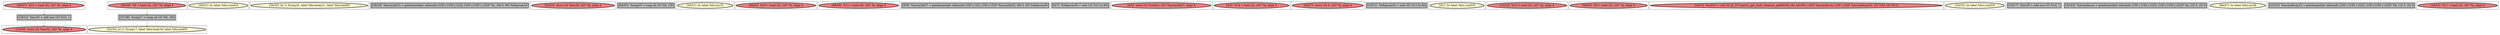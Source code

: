 
digraph G {



node2129->node2133 [style=dotted,color=forestgreen,label="T",fontcolor=forestgreen ]
node2135->node2145 [style=dotted,color=forestgreen,label="T",fontcolor=forestgreen ]
node2144->node2129 [style=dotted,color=forestgreen,label="T",fontcolor=forestgreen ]
node2145->node2147 [style=dotted,color=forestgreen,label="T",fontcolor=forestgreen ]


subgraph cluster27 {


node2147 [penwidth=3.0,fontsize=20,fillcolor=lemonchiffon,label="[32/33]  br i1 %cmp17, label %for.body18, label %for.end33",shape=ellipse,style=filled ]



}

subgraph cluster28 {


node2148 [penwidth=3.0,fontsize=20,fillcolor=lemonchiffon,label="[30/31]  br label %for.cond16",shape=ellipse,style=filled ]



}

subgraph cluster26 {


node2146 [penwidth=3.0,fontsize=20,fillcolor=lemonchiffon,label="[34/35]  br i1 %cmp20, label %for.body21, label %for.end30",shape=ellipse,style=filled ]



}

subgraph cluster29 {


node2149 [penwidth=3.0,fontsize=20,fillcolor=grey,label="[28/29]  %arrayidx25 = getelementptr inbounds [100 x [100 x i32]], [100 x [100 x i32]]* %c, i64 0, i64 %idxprom24",shape=rectangle,style=filled ]



}

subgraph cluster25 {


node2145 [penwidth=3.0,fontsize=20,fillcolor=grey,label="[37/38]  %cmp17 = icmp slt i32 %8, 100",shape=rectangle,style=filled ]



}

subgraph cluster24 {


node2144 [penwidth=3.0,fontsize=20,fillcolor=lightcoral,label="[56/57]  %15 = load i32, i32* %i, align 4",shape=ellipse,style=filled ]



}

subgraph cluster22 {


node2142 [penwidth=3.0,fontsize=20,fillcolor=lightcoral,label="[52/53]  store i32 %inc29, i32* %j, align 4",shape=ellipse,style=filled ]



}

subgraph cluster20 {


node2140 [penwidth=3.0,fontsize=20,fillcolor=grey,label="[44/45]  %cmp20 = icmp slt i32 %9, 100",shape=rectangle,style=filled ]



}

subgraph cluster18 {


node2138 [penwidth=3.0,fontsize=20,fillcolor=lemonchiffon,label="[50/51]  br label %for.inc31",shape=ellipse,style=filled ]



}

subgraph cluster16 {


node2136 [penwidth=3.0,fontsize=20,fillcolor=lightcoral,label="[40/41]  %10 = load i32, i32* %i, align 4",shape=ellipse,style=filled ]



}

subgraph cluster17 {


node2137 [penwidth=3.0,fontsize=20,fillcolor=lightcoral,label="[48/49]  %12 = load i32, i32* %i, align 4",shape=ellipse,style=filled ]



}

subgraph cluster4 {


node2124 [penwidth=3.0,fontsize=20,fillcolor=grey,label="[8/9]  %arrayidx27 = getelementptr inbounds [100 x i32], [100 x i32]* %arrayidx25, i64 0, i64 %idxprom26",shape=rectangle,style=filled ]



}

subgraph cluster3 {


node2123 [penwidth=3.0,fontsize=20,fillcolor=grey,label="[6/7]  %idxprom26 = sext i32 %13 to i64",shape=rectangle,style=filled ]



}

subgraph cluster2 {


node2122 [penwidth=3.0,fontsize=20,fillcolor=lightcoral,label="[4/5]  store i32 %call23, i32* %arrayidx27, align 4",shape=ellipse,style=filled ]



}

subgraph cluster1 {


node2121 [penwidth=3.0,fontsize=20,fillcolor=lightcoral,label="[2/3]  %14 = load i32, i32* %j, align 4",shape=ellipse,style=filled ]



}

subgraph cluster12 {


node2132 [penwidth=3.0,fontsize=20,fillcolor=lightcoral,label="[26/27]  store i32 0, i32* %j, align 4",shape=ellipse,style=filled ]



}

subgraph cluster5 {


node2125 [penwidth=3.0,fontsize=20,fillcolor=grey,label="[10/11]  %idxprom24 = sext i32 %12 to i64",shape=rectangle,style=filled ]



}

subgraph cluster0 {


node2120 [penwidth=3.0,fontsize=20,fillcolor=lemonchiffon,label="[0/1]  br label %for.cond19",shape=ellipse,style=filled ]



}

subgraph cluster6 {


node2126 [penwidth=3.0,fontsize=20,fillcolor=lightcoral,label="[12/13]  %13 = load i32, i32* %j, align 4",shape=ellipse,style=filled ]



}

subgraph cluster14 {


node2134 [penwidth=3.0,fontsize=20,fillcolor=lightcoral,label="[58/59]  %9 = load i32, i32* %j, align 4",shape=ellipse,style=filled ]



}

subgraph cluster7 {


node2127 [penwidth=3.0,fontsize=20,fillcolor=lightcoral,label="[14/15]  %call23 = call i32 @_Z27matrix_get_mult_element_axbPA100_iS0_ii([100 x i32]* %arraydecay, [100 x i32]* %arraydecay22, i32 %10, i32 %11)",shape=ellipse,style=filled ]



}

subgraph cluster23 {


node2143 [penwidth=3.0,fontsize=20,fillcolor=lemonchiffon,label="[54/55]  br label %for.cond19",shape=ellipse,style=filled ]



}

subgraph cluster8 {


node2128 [penwidth=3.0,fontsize=20,fillcolor=grey,label="[16/17]  %inc29 = add nsw i32 %14, 1",shape=rectangle,style=filled ]



}

subgraph cluster21 {


node2141 [penwidth=3.0,fontsize=20,fillcolor=grey,label="[42/43]  %arraydecay = getelementptr inbounds [100 x [100 x i32]], [100 x [100 x i32]]* %a, i32 0, i32 0",shape=rectangle,style=filled ]



}

subgraph cluster9 {


node2129 [penwidth=3.0,fontsize=20,fillcolor=grey,label="[18/21]  %inc32 = add nsw i32 %15, 1",shape=rectangle,style=filled ]



}

subgraph cluster19 {


node2139 [penwidth=3.0,fontsize=20,fillcolor=lemonchiffon,label="[46/47]  br label %for.inc28",shape=ellipse,style=filled ]



}

subgraph cluster10 {


node2130 [penwidth=3.0,fontsize=20,fillcolor=grey,label="[22/23]  %arraydecay22 = getelementptr inbounds [100 x [100 x i32]], [100 x [100 x i32]]* %b, i32 0, i32 0",shape=rectangle,style=filled ]



}

subgraph cluster11 {


node2131 [penwidth=3.0,fontsize=20,fillcolor=lightcoral,label="[24/25]  %11 = load i32, i32* %j, align 4",shape=ellipse,style=filled ]



}

subgraph cluster13 {


node2133 [penwidth=3.0,fontsize=20,fillcolor=lightcoral,label="[19/20]  store i32 %inc32, i32* %i, align 4",shape=ellipse,style=filled ]



}

subgraph cluster15 {


node2135 [penwidth=3.0,fontsize=20,fillcolor=lightcoral,label="[36/39]  %8 = load i32, i32* %i, align 4",shape=ellipse,style=filled ]



}

}
